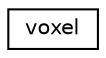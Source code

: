 digraph "Graphical Class Hierarchy"
{
  edge [fontname="Helvetica",fontsize="10",labelfontname="Helvetica",labelfontsize="10"];
  node [fontname="Helvetica",fontsize="10",shape=record];
  rankdir="LR";
  Node0 [label="voxel",height=0.2,width=0.4,color="black", fillcolor="white", style="filled",URL="$structvoxel.html",tooltip="The Voxel struct - Destinado a manipulação das cores do objeto, nível opacidade e se o mesmo está ati..."];
}
